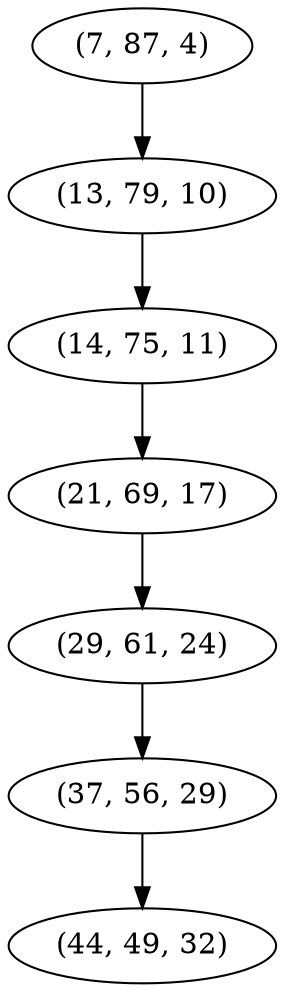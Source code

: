 digraph tree {
    "(7, 87, 4)";
    "(13, 79, 10)";
    "(14, 75, 11)";
    "(21, 69, 17)";
    "(29, 61, 24)";
    "(37, 56, 29)";
    "(44, 49, 32)";
    "(7, 87, 4)" -> "(13, 79, 10)";
    "(13, 79, 10)" -> "(14, 75, 11)";
    "(14, 75, 11)" -> "(21, 69, 17)";
    "(21, 69, 17)" -> "(29, 61, 24)";
    "(29, 61, 24)" -> "(37, 56, 29)";
    "(37, 56, 29)" -> "(44, 49, 32)";
}
